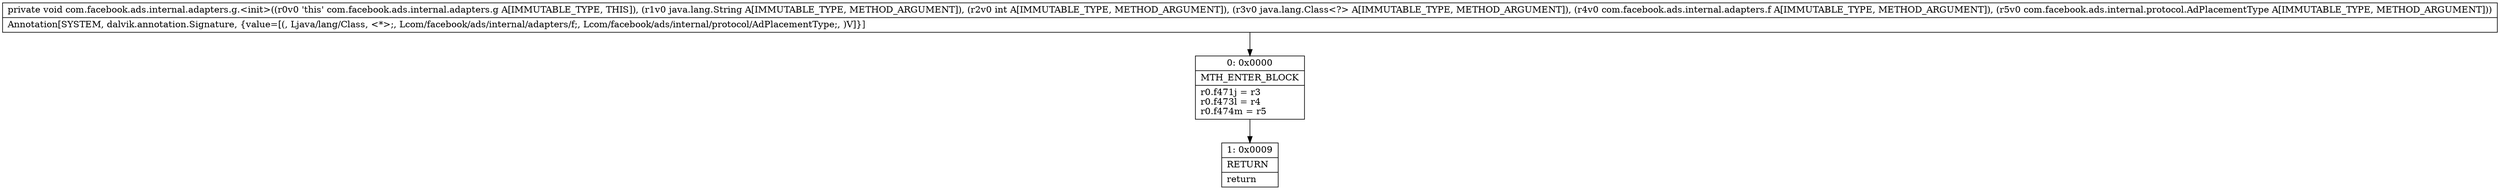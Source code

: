 digraph "CFG forcom.facebook.ads.internal.adapters.g.\<init\>(Ljava\/lang\/String;ILjava\/lang\/Class;Lcom\/facebook\/ads\/internal\/adapters\/f;Lcom\/facebook\/ads\/internal\/protocol\/AdPlacementType;)V" {
Node_0 [shape=record,label="{0\:\ 0x0000|MTH_ENTER_BLOCK\l|r0.f471j = r3\lr0.f473l = r4\lr0.f474m = r5\l}"];
Node_1 [shape=record,label="{1\:\ 0x0009|RETURN\l|return\l}"];
MethodNode[shape=record,label="{private void com.facebook.ads.internal.adapters.g.\<init\>((r0v0 'this' com.facebook.ads.internal.adapters.g A[IMMUTABLE_TYPE, THIS]), (r1v0 java.lang.String A[IMMUTABLE_TYPE, METHOD_ARGUMENT]), (r2v0 int A[IMMUTABLE_TYPE, METHOD_ARGUMENT]), (r3v0 java.lang.Class\<?\> A[IMMUTABLE_TYPE, METHOD_ARGUMENT]), (r4v0 com.facebook.ads.internal.adapters.f A[IMMUTABLE_TYPE, METHOD_ARGUMENT]), (r5v0 com.facebook.ads.internal.protocol.AdPlacementType A[IMMUTABLE_TYPE, METHOD_ARGUMENT]))  | Annotation[SYSTEM, dalvik.annotation.Signature, \{value=[(, Ljava\/lang\/Class, \<*\>;, Lcom\/facebook\/ads\/internal\/adapters\/f;, Lcom\/facebook\/ads\/internal\/protocol\/AdPlacementType;, )V]\}]\l}"];
MethodNode -> Node_0;
Node_0 -> Node_1;
}

